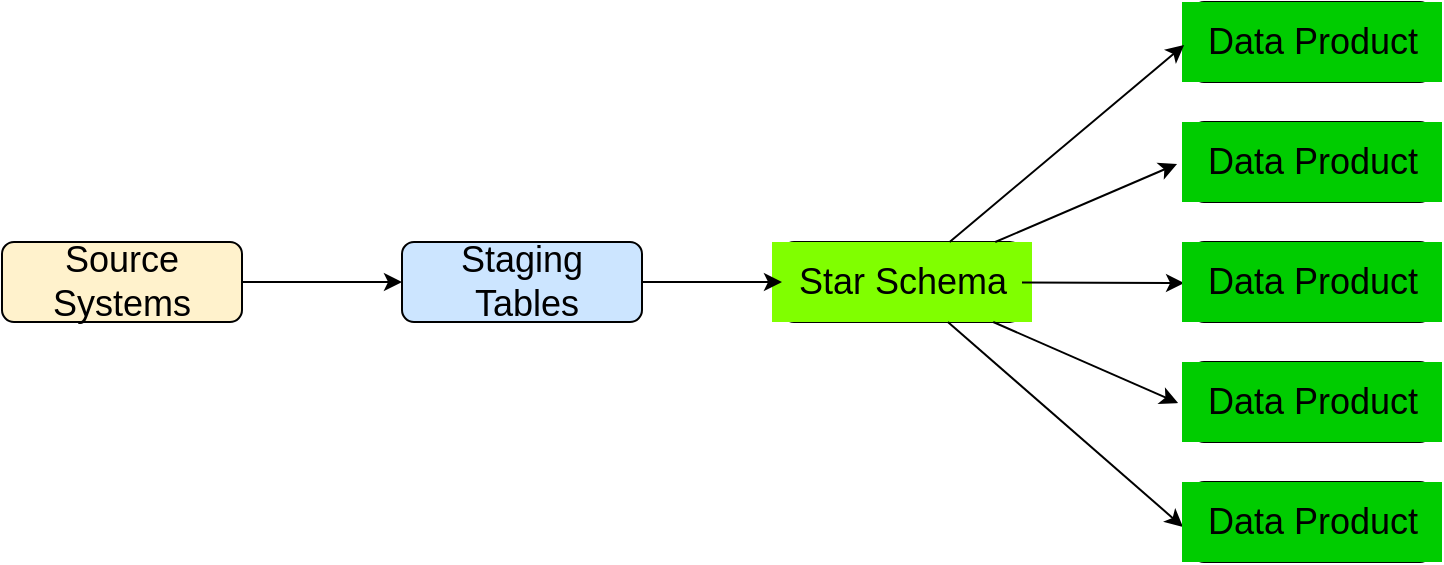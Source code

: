 <mxfile version="20.3.0" type="device"><diagram id="B1S7SICTMajfQ_p8LSqf" name="Page-1"><mxGraphModel dx="946" dy="672" grid="1" gridSize="10" guides="1" tooltips="1" connect="1" arrows="1" fold="1" page="1" pageScale="1" pageWidth="850" pageHeight="1100" math="0" shadow="0"><root><mxCell id="0"/><mxCell id="1" parent="0"/><mxCell id="WHG2RC03dFSACNH2h8Ov-40" value="" style="group;opacity=80;rounded=0;glass=0;shadow=0;" vertex="1" connectable="0" parent="1"><mxGeometry x="630" y="90" width="130" height="40" as="geometry"/></mxCell><mxCell id="WHG2RC03dFSACNH2h8Ov-35" value="" style="rounded=1;whiteSpace=wrap;html=1;" vertex="1" parent="WHG2RC03dFSACNH2h8Ov-40"><mxGeometry x="5" width="120" height="40" as="geometry"/></mxCell><mxCell id="WHG2RC03dFSACNH2h8Ov-5" value="&lt;font style=&quot;font-size: 18px;&quot;&gt;Data Product&lt;/font&gt;" style="text;html=1;align=center;verticalAlign=middle;resizable=0;points=[];autosize=1;strokeColor=none;fillColor=#00CC00;" vertex="1" parent="WHG2RC03dFSACNH2h8Ov-40"><mxGeometry width="130" height="40" as="geometry"/></mxCell><mxCell id="WHG2RC03dFSACNH2h8Ov-56" value="" style="group;" vertex="1" connectable="0" parent="1"><mxGeometry x="430" y="210" width="125" height="40" as="geometry"/></mxCell><mxCell id="WHG2RC03dFSACNH2h8Ov-27" value="" style="rounded=1;whiteSpace=wrap;html=1;" vertex="1" parent="WHG2RC03dFSACNH2h8Ov-56"><mxGeometry width="120" height="40" as="geometry"/></mxCell><mxCell id="WHG2RC03dFSACNH2h8Ov-4" value="&lt;font style=&quot;font-size: 18px;&quot;&gt;Star Schema&lt;/font&gt;" style="text;html=1;align=center;verticalAlign=middle;resizable=0;points=[];autosize=1;fillColor=#80FF00;" vertex="1" parent="WHG2RC03dFSACNH2h8Ov-56"><mxGeometry x="-5" width="130" height="40" as="geometry"/></mxCell><mxCell id="WHG2RC03dFSACNH2h8Ov-63" style="edgeStyle=none;rounded=0;orthogonalLoop=1;jettySize=auto;html=1;entryX=0;entryY=0.5;entryDx=0;entryDy=0;fontSize=18;" edge="1" parent="1" source="WHG2RC03dFSACNH2h8Ov-61"><mxGeometry relative="1" as="geometry"><mxPoint x="240" y="230" as="targetPoint"/></mxGeometry></mxCell><mxCell id="WHG2RC03dFSACNH2h8Ov-61" value="&lt;font style=&quot;font-size: 18px;&quot;&gt;Source Systems&lt;/font&gt;" style="rounded=1;whiteSpace=wrap;html=1;fillColor=#FFF2CC;" vertex="1" parent="1"><mxGeometry x="40" y="210" width="120" height="40" as="geometry"/></mxCell><mxCell id="WHG2RC03dFSACNH2h8Ov-65" style="edgeStyle=none;rounded=0;orthogonalLoop=1;jettySize=auto;html=1;entryX=0;entryY=0.5;entryDx=0;entryDy=0;fontSize=18;" edge="1" parent="1" target="WHG2RC03dFSACNH2h8Ov-27"><mxGeometry relative="1" as="geometry"><mxPoint x="360" y="230" as="sourcePoint"/></mxGeometry></mxCell><mxCell id="WHG2RC03dFSACNH2h8Ov-66" style="edgeStyle=none;rounded=0;orthogonalLoop=1;jettySize=auto;html=1;entryX=0.008;entryY=0.538;entryDx=0;entryDy=0;entryPerimeter=0;fontSize=18;" edge="1" parent="1" source="WHG2RC03dFSACNH2h8Ov-27" target="WHG2RC03dFSACNH2h8Ov-5"><mxGeometry relative="1" as="geometry"/></mxCell><mxCell id="WHG2RC03dFSACNH2h8Ov-67" style="edgeStyle=none;rounded=0;orthogonalLoop=1;jettySize=auto;html=1;entryX=-0.019;entryY=0.525;entryDx=0;entryDy=0;entryPerimeter=0;fontSize=18;" edge="1" parent="1" source="WHG2RC03dFSACNH2h8Ov-27"><mxGeometry relative="1" as="geometry"><mxPoint x="627.53" y="171" as="targetPoint"/></mxGeometry></mxCell><mxCell id="WHG2RC03dFSACNH2h8Ov-68" style="edgeStyle=none;rounded=0;orthogonalLoop=1;jettySize=auto;html=1;fontSize=18;entryX=0.008;entryY=0.513;entryDx=0;entryDy=0;entryPerimeter=0;" edge="1" parent="1" source="WHG2RC03dFSACNH2h8Ov-27"><mxGeometry relative="1" as="geometry"><mxPoint x="631.04" y="230.52" as="targetPoint"/></mxGeometry></mxCell><mxCell id="WHG2RC03dFSACNH2h8Ov-69" style="edgeStyle=none;rounded=0;orthogonalLoop=1;jettySize=auto;html=1;entryX=-0.015;entryY=0.513;entryDx=0;entryDy=0;entryPerimeter=0;fontSize=18;" edge="1" parent="1" source="WHG2RC03dFSACNH2h8Ov-27"><mxGeometry relative="1" as="geometry"><mxPoint x="628.05" y="290.52" as="targetPoint"/></mxGeometry></mxCell><mxCell id="WHG2RC03dFSACNH2h8Ov-70" style="edgeStyle=none;rounded=0;orthogonalLoop=1;jettySize=auto;html=1;entryX=0.004;entryY=0.563;entryDx=0;entryDy=0;entryPerimeter=0;fontSize=18;" edge="1" parent="1" source="WHG2RC03dFSACNH2h8Ov-27"><mxGeometry relative="1" as="geometry"><mxPoint x="630.52" y="352.52" as="targetPoint"/></mxGeometry></mxCell><mxCell id="WHG2RC03dFSACNH2h8Ov-78" value="&lt;font style=&quot;font-size: 18px;&quot;&gt;Staging&lt;br&gt;&amp;nbsp;Tables&lt;/font&gt;" style="rounded=1;whiteSpace=wrap;html=1;fillColor=#CCE5FF;" vertex="1" parent="1"><mxGeometry x="240" y="210" width="120" height="40" as="geometry"/></mxCell><mxCell id="WHG2RC03dFSACNH2h8Ov-79" value="" style="group;opacity=80;" vertex="1" connectable="0" parent="1"><mxGeometry x="630" y="150" width="130" height="40" as="geometry"/></mxCell><mxCell id="WHG2RC03dFSACNH2h8Ov-80" value="" style="rounded=1;whiteSpace=wrap;html=1;" vertex="1" parent="WHG2RC03dFSACNH2h8Ov-79"><mxGeometry x="5" width="120" height="40" as="geometry"/></mxCell><mxCell id="WHG2RC03dFSACNH2h8Ov-81" value="&lt;font style=&quot;font-size: 18px;&quot;&gt;Data Product&lt;/font&gt;" style="text;html=1;align=center;verticalAlign=middle;resizable=0;points=[];autosize=1;strokeColor=none;fillColor=#00CC00;" vertex="1" parent="WHG2RC03dFSACNH2h8Ov-79"><mxGeometry width="130" height="40" as="geometry"/></mxCell><mxCell id="WHG2RC03dFSACNH2h8Ov-82" value="" style="group;opacity=80;" vertex="1" connectable="0" parent="1"><mxGeometry x="630" y="210" width="130" height="40" as="geometry"/></mxCell><mxCell id="WHG2RC03dFSACNH2h8Ov-83" value="" style="rounded=1;whiteSpace=wrap;html=1;" vertex="1" parent="WHG2RC03dFSACNH2h8Ov-82"><mxGeometry x="5" width="120" height="40" as="geometry"/></mxCell><mxCell id="WHG2RC03dFSACNH2h8Ov-84" value="&lt;font style=&quot;font-size: 18px;&quot;&gt;Data Product&lt;/font&gt;" style="text;html=1;align=center;verticalAlign=middle;resizable=0;points=[];autosize=1;strokeColor=none;fillColor=#00CC00;" vertex="1" parent="WHG2RC03dFSACNH2h8Ov-82"><mxGeometry width="130" height="40" as="geometry"/></mxCell><mxCell id="WHG2RC03dFSACNH2h8Ov-85" value="" style="group;opacity=80;" vertex="1" connectable="0" parent="1"><mxGeometry x="630" y="270" width="130" height="40" as="geometry"/></mxCell><mxCell id="WHG2RC03dFSACNH2h8Ov-86" value="" style="rounded=1;whiteSpace=wrap;html=1;" vertex="1" parent="WHG2RC03dFSACNH2h8Ov-85"><mxGeometry x="5" width="120" height="40" as="geometry"/></mxCell><mxCell id="WHG2RC03dFSACNH2h8Ov-87" value="&lt;font style=&quot;font-size: 18px;&quot;&gt;Data Product&lt;/font&gt;" style="text;html=1;align=center;verticalAlign=middle;resizable=0;points=[];autosize=1;strokeColor=none;fillColor=#00CC00;" vertex="1" parent="WHG2RC03dFSACNH2h8Ov-85"><mxGeometry width="130" height="40" as="geometry"/></mxCell><mxCell id="WHG2RC03dFSACNH2h8Ov-89" value="" style="group;opacity=80;" vertex="1" connectable="0" parent="1"><mxGeometry x="630" y="330" width="130" height="40" as="geometry"/></mxCell><mxCell id="WHG2RC03dFSACNH2h8Ov-90" value="" style="rounded=1;whiteSpace=wrap;html=1;" vertex="1" parent="WHG2RC03dFSACNH2h8Ov-89"><mxGeometry x="5" width="120" height="40" as="geometry"/></mxCell><mxCell id="WHG2RC03dFSACNH2h8Ov-91" value="&lt;font style=&quot;font-size: 18px;&quot;&gt;Data Product&lt;/font&gt;" style="text;html=1;align=center;verticalAlign=middle;resizable=0;points=[];autosize=1;strokeColor=none;fillColor=#00CC00;" vertex="1" parent="WHG2RC03dFSACNH2h8Ov-89"><mxGeometry width="130" height="40" as="geometry"/></mxCell></root></mxGraphModel></diagram></mxfile>